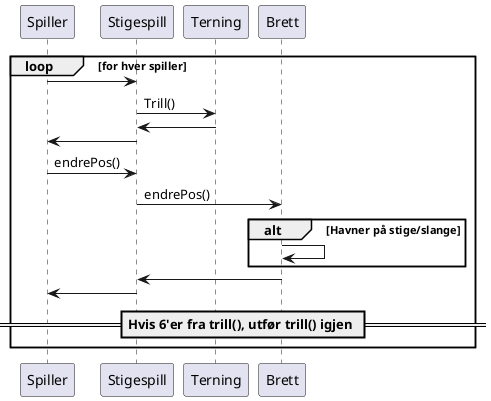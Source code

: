 @startuml
loop for hver spiller
    Spiller -> Stigespill
    Stigespill -> Terning : Trill()
    Terning -> Stigespill
    Stigespill -> Spiller
    Spiller -> Stigespill : endrePos()
    Stigespill -> Brett : endrePos()

    alt Havner på stige/slange
        Brett -> Brett
    end
    Brett -> Stigespill
    Stigespill -> Spiller
    == Hvis 6'er fra trill(), utfør trill() igjen ==
end

@enduml